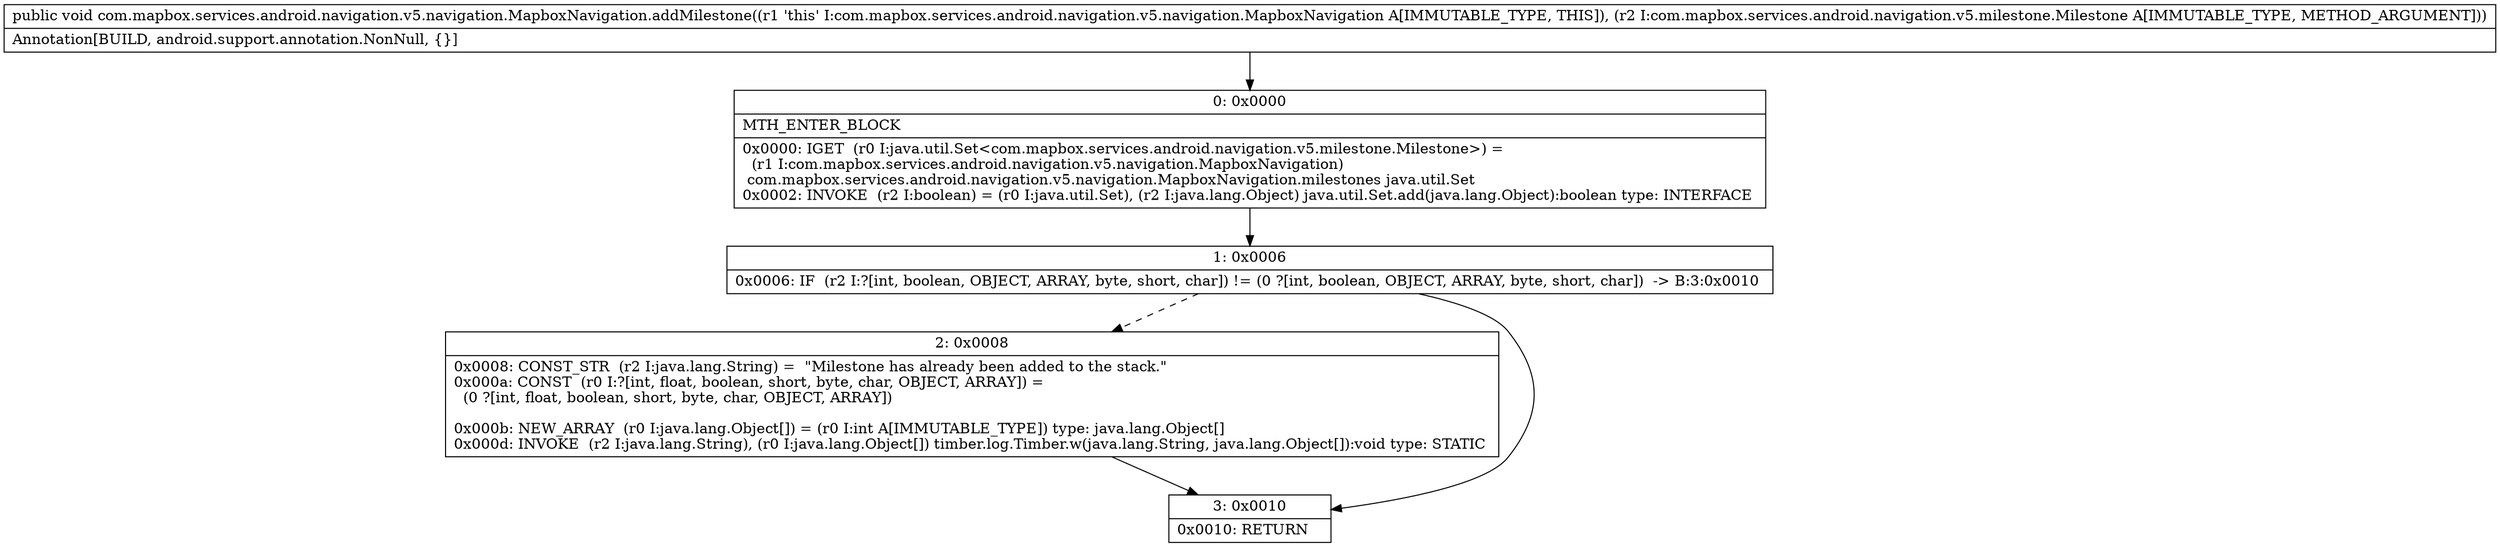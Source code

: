 digraph "CFG forcom.mapbox.services.android.navigation.v5.navigation.MapboxNavigation.addMilestone(Lcom\/mapbox\/services\/android\/navigation\/v5\/milestone\/Milestone;)V" {
Node_0 [shape=record,label="{0\:\ 0x0000|MTH_ENTER_BLOCK\l|0x0000: IGET  (r0 I:java.util.Set\<com.mapbox.services.android.navigation.v5.milestone.Milestone\>) = \l  (r1 I:com.mapbox.services.android.navigation.v5.navigation.MapboxNavigation)\l com.mapbox.services.android.navigation.v5.navigation.MapboxNavigation.milestones java.util.Set \l0x0002: INVOKE  (r2 I:boolean) = (r0 I:java.util.Set), (r2 I:java.lang.Object) java.util.Set.add(java.lang.Object):boolean type: INTERFACE \l}"];
Node_1 [shape=record,label="{1\:\ 0x0006|0x0006: IF  (r2 I:?[int, boolean, OBJECT, ARRAY, byte, short, char]) != (0 ?[int, boolean, OBJECT, ARRAY, byte, short, char])  \-\> B:3:0x0010 \l}"];
Node_2 [shape=record,label="{2\:\ 0x0008|0x0008: CONST_STR  (r2 I:java.lang.String) =  \"Milestone has already been added to the stack.\" \l0x000a: CONST  (r0 I:?[int, float, boolean, short, byte, char, OBJECT, ARRAY]) = \l  (0 ?[int, float, boolean, short, byte, char, OBJECT, ARRAY])\l \l0x000b: NEW_ARRAY  (r0 I:java.lang.Object[]) = (r0 I:int A[IMMUTABLE_TYPE]) type: java.lang.Object[] \l0x000d: INVOKE  (r2 I:java.lang.String), (r0 I:java.lang.Object[]) timber.log.Timber.w(java.lang.String, java.lang.Object[]):void type: STATIC \l}"];
Node_3 [shape=record,label="{3\:\ 0x0010|0x0010: RETURN   \l}"];
MethodNode[shape=record,label="{public void com.mapbox.services.android.navigation.v5.navigation.MapboxNavigation.addMilestone((r1 'this' I:com.mapbox.services.android.navigation.v5.navigation.MapboxNavigation A[IMMUTABLE_TYPE, THIS]), (r2 I:com.mapbox.services.android.navigation.v5.milestone.Milestone A[IMMUTABLE_TYPE, METHOD_ARGUMENT]))  | Annotation[BUILD, android.support.annotation.NonNull, \{\}]\l}"];
MethodNode -> Node_0;
Node_0 -> Node_1;
Node_1 -> Node_2[style=dashed];
Node_1 -> Node_3;
Node_2 -> Node_3;
}

